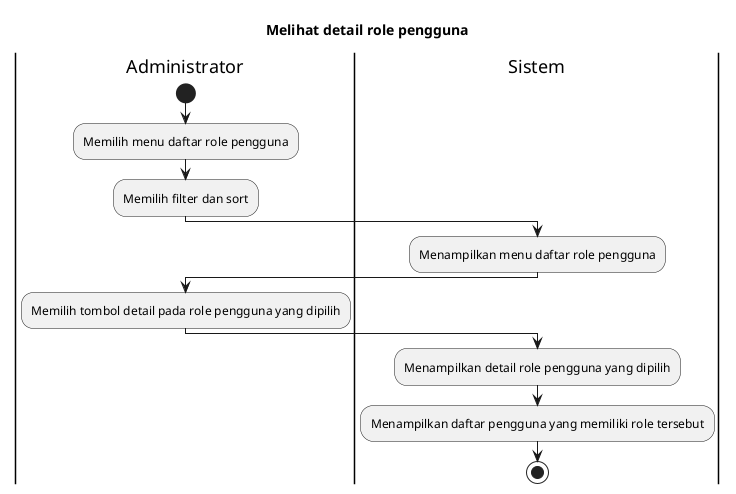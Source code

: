 @startuml Melihat detail role pengguna
title Melihat detail role pengguna

|Administrator|
start
:Memilih menu daftar role pengguna;
:Memilih filter dan sort;

|Sistem|
:Menampilkan menu daftar role pengguna;

|Administrator|
:Memilih tombol detail pada role pengguna yang dipilih;

|Sistem|
:Menampilkan detail role pengguna yang dipilih;
:Menampilkan daftar pengguna yang memiliki role tersebut;

stop

@enduml